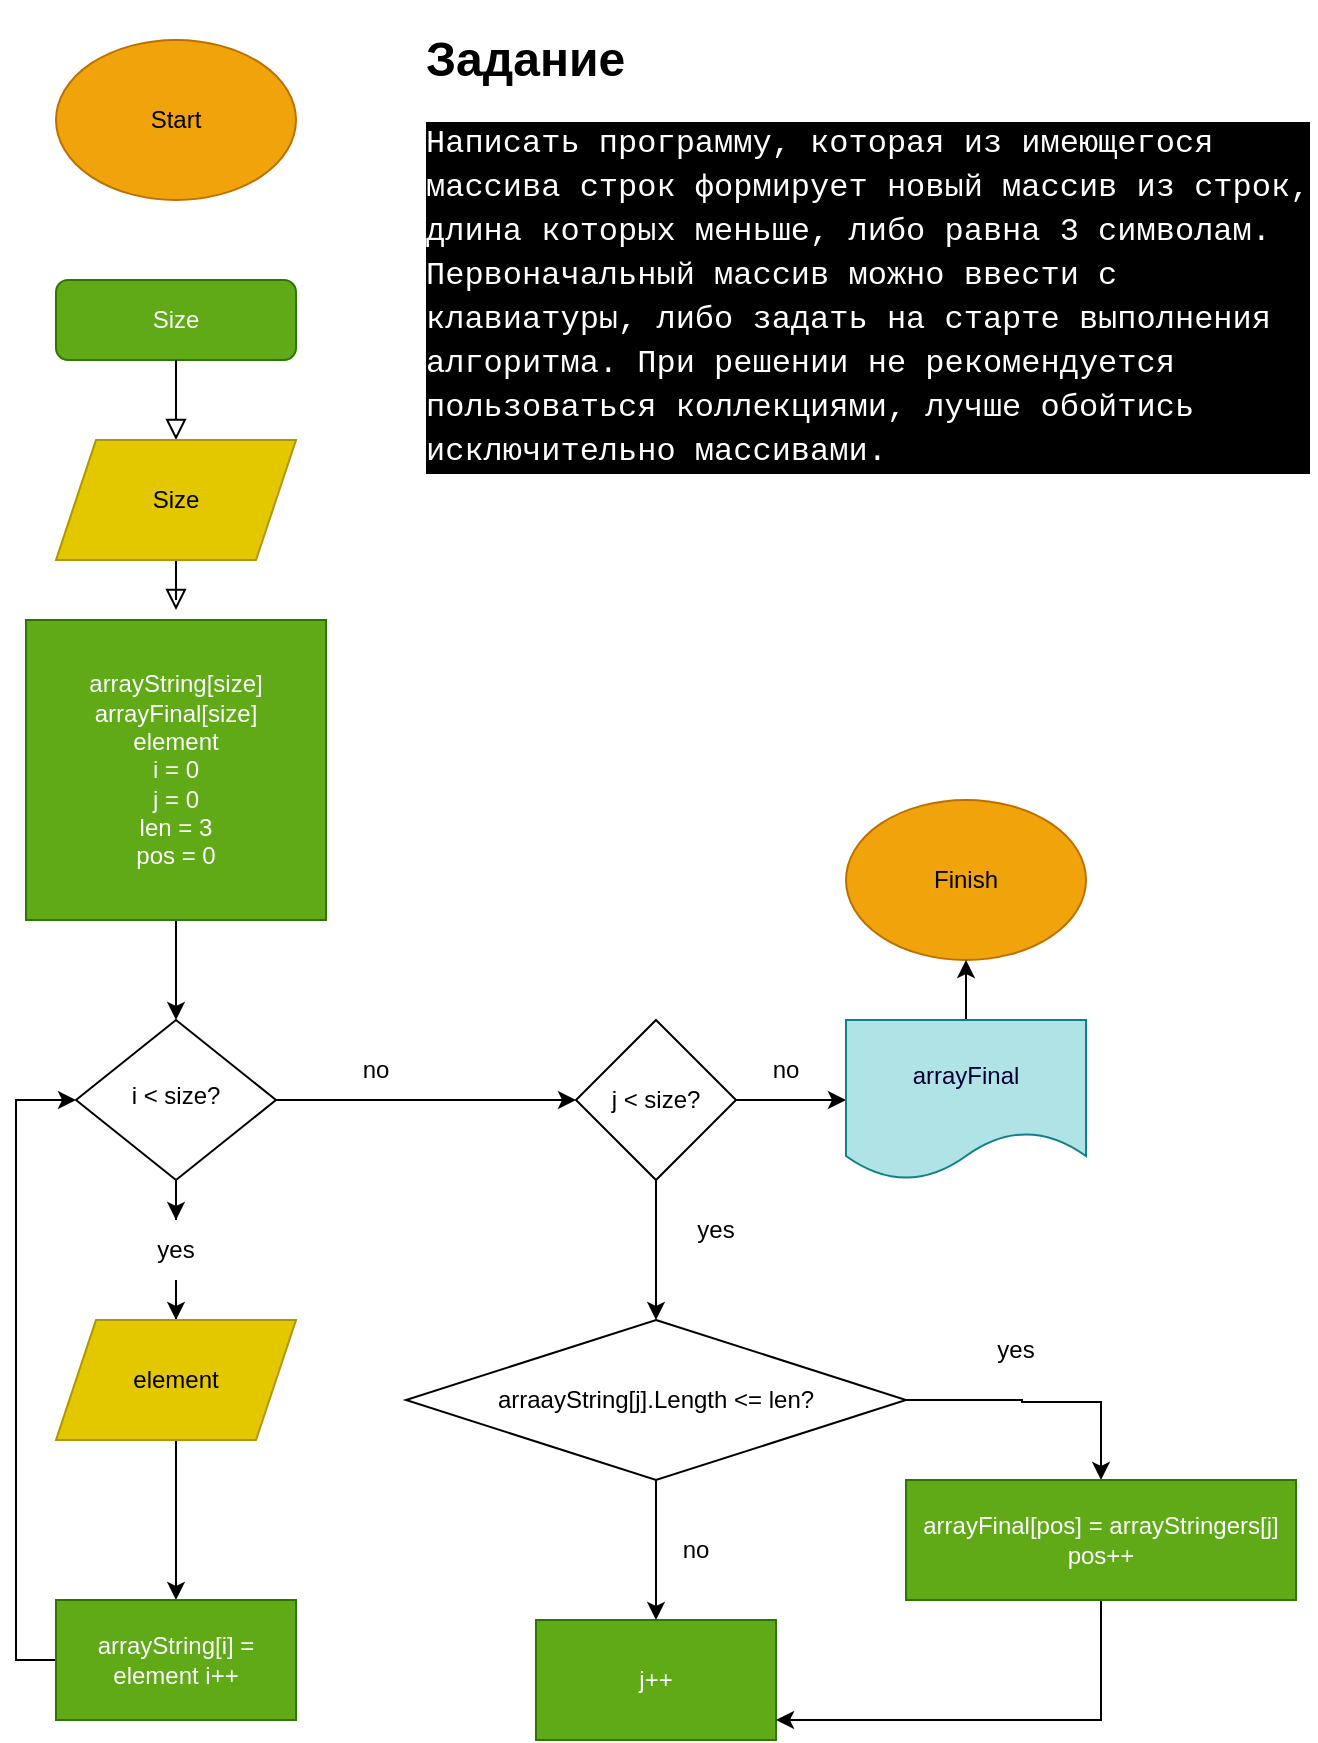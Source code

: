 <mxfile version="21.3.7" type="device">
  <diagram id="C5RBs43oDa-KdzZeNtuy" name="Page-1">
    <mxGraphModel dx="1098" dy="820" grid="1" gridSize="10" guides="1" tooltips="1" connect="1" arrows="1" fold="1" page="1" pageScale="1" pageWidth="827" pageHeight="1169" math="0" shadow="0">
      <root>
        <mxCell id="WIyWlLk6GJQsqaUBKTNV-0" />
        <mxCell id="WIyWlLk6GJQsqaUBKTNV-1" parent="WIyWlLk6GJQsqaUBKTNV-0" />
        <mxCell id="WIyWlLk6GJQsqaUBKTNV-2" value="" style="rounded=0;html=1;jettySize=auto;orthogonalLoop=1;fontSize=11;endArrow=block;endFill=0;endSize=8;strokeWidth=1;shadow=0;labelBackgroundColor=none;edgeStyle=orthogonalEdgeStyle;" parent="WIyWlLk6GJQsqaUBKTNV-1" source="vkLaDQBYU7VNGpB1x1vO-4" edge="1">
          <mxGeometry relative="1" as="geometry">
            <mxPoint x="360" y="325" as="targetPoint" />
          </mxGeometry>
        </mxCell>
        <mxCell id="WIyWlLk6GJQsqaUBKTNV-3" value="Size" style="rounded=1;whiteSpace=wrap;html=1;fontSize=12;glass=0;strokeWidth=1;shadow=0;fillColor=#60a917;fontColor=#ffffff;strokeColor=#2D7600;" parent="WIyWlLk6GJQsqaUBKTNV-1" vertex="1">
          <mxGeometry x="300" y="160" width="120" height="40" as="geometry" />
        </mxCell>
        <mxCell id="vkLaDQBYU7VNGpB1x1vO-10" value="" style="edgeStyle=orthogonalEdgeStyle;rounded=0;orthogonalLoop=1;jettySize=auto;html=1;" edge="1" parent="WIyWlLk6GJQsqaUBKTNV-1" source="vkLaDQBYU7VNGpB1x1vO-11" target="vkLaDQBYU7VNGpB1x1vO-9">
          <mxGeometry relative="1" as="geometry" />
        </mxCell>
        <mxCell id="vkLaDQBYU7VNGpB1x1vO-17" value="" style="edgeStyle=orthogonalEdgeStyle;rounded=0;orthogonalLoop=1;jettySize=auto;html=1;" edge="1" parent="WIyWlLk6GJQsqaUBKTNV-1" source="WIyWlLk6GJQsqaUBKTNV-10" target="vkLaDQBYU7VNGpB1x1vO-16">
          <mxGeometry relative="1" as="geometry" />
        </mxCell>
        <mxCell id="WIyWlLk6GJQsqaUBKTNV-10" value="i &amp;lt; size?" style="rhombus;whiteSpace=wrap;html=1;shadow=0;fontFamily=Helvetica;fontSize=12;align=center;strokeWidth=1;spacing=6;spacingTop=-4;" parent="WIyWlLk6GJQsqaUBKTNV-1" vertex="1">
          <mxGeometry x="310" y="530" width="100" height="80" as="geometry" />
        </mxCell>
        <mxCell id="vkLaDQBYU7VNGpB1x1vO-0" value="Finish" style="ellipse;whiteSpace=wrap;html=1;fillColor=#f0a30a;fontColor=#000000;strokeColor=#BD7000;" vertex="1" parent="WIyWlLk6GJQsqaUBKTNV-1">
          <mxGeometry x="695" y="420" width="120" height="80" as="geometry" />
        </mxCell>
        <mxCell id="vkLaDQBYU7VNGpB1x1vO-1" value="Start&lt;br&gt;" style="ellipse;whiteSpace=wrap;html=1;fillColor=#f0a30a;fontColor=#000000;strokeColor=#BD7000;" vertex="1" parent="WIyWlLk6GJQsqaUBKTNV-1">
          <mxGeometry x="300" y="40" width="120" height="80" as="geometry" />
        </mxCell>
        <mxCell id="vkLaDQBYU7VNGpB1x1vO-3" value="&lt;h1&gt;Задание&lt;/h1&gt;&lt;h1&gt;&lt;div style=&quot;color: rgb(255, 255, 255); background-color: rgb(0, 0, 0); font-family: Consolas, &amp;quot;Courier New&amp;quot;, monospace; font-weight: normal; font-size: 16px; line-height: 22px;&quot;&gt;&lt;div&gt;Написать программу, которая из имеющегося массива строк формирует новый массив из строк, длина которых меньше, либо равна 3 символам. Первоначальный массив можно ввести с клавиатуры, либо задать на старте выполнения алгоритма. При решении не рекомендуется пользоваться коллекциями, лучше обойтись исключительно массивами.&lt;/div&gt;&lt;/div&gt;&lt;/h1&gt;" style="text;html=1;strokeColor=none;fillColor=none;spacing=5;spacingTop=-20;whiteSpace=wrap;overflow=hidden;rounded=0;" vertex="1" parent="WIyWlLk6GJQsqaUBKTNV-1">
          <mxGeometry x="480" y="30" width="450" height="250" as="geometry" />
        </mxCell>
        <mxCell id="vkLaDQBYU7VNGpB1x1vO-5" value="" style="rounded=0;html=1;jettySize=auto;orthogonalLoop=1;fontSize=11;endArrow=block;endFill=0;endSize=8;strokeWidth=1;shadow=0;labelBackgroundColor=none;edgeStyle=orthogonalEdgeStyle;" edge="1" parent="WIyWlLk6GJQsqaUBKTNV-1" source="WIyWlLk6GJQsqaUBKTNV-3" target="vkLaDQBYU7VNGpB1x1vO-4">
          <mxGeometry relative="1" as="geometry">
            <mxPoint x="360" y="200" as="sourcePoint" />
            <mxPoint x="360" y="285" as="targetPoint" />
          </mxGeometry>
        </mxCell>
        <mxCell id="vkLaDQBYU7VNGpB1x1vO-4" value="Size" style="shape=parallelogram;perimeter=parallelogramPerimeter;whiteSpace=wrap;html=1;fixedSize=1;fillColor=#e3c800;fontColor=#000000;strokeColor=#B09500;" vertex="1" parent="WIyWlLk6GJQsqaUBKTNV-1">
          <mxGeometry x="300" y="240" width="120" height="60" as="geometry" />
        </mxCell>
        <mxCell id="vkLaDQBYU7VNGpB1x1vO-7" value="" style="edgeStyle=orthogonalEdgeStyle;rounded=0;orthogonalLoop=1;jettySize=auto;html=1;" edge="1" parent="WIyWlLk6GJQsqaUBKTNV-1" source="vkLaDQBYU7VNGpB1x1vO-6" target="WIyWlLk6GJQsqaUBKTNV-10">
          <mxGeometry relative="1" as="geometry" />
        </mxCell>
        <mxCell id="vkLaDQBYU7VNGpB1x1vO-6" value="arrayString[size]&lt;br&gt;arrayFinal[size]&lt;br&gt;element&lt;br&gt;i = 0&lt;br&gt;j = 0&lt;br&gt;len = 3&lt;br&gt;pos = 0" style="whiteSpace=wrap;html=1;aspect=fixed;fillColor=#60a917;fontColor=#ffffff;strokeColor=#2D7600;" vertex="1" parent="WIyWlLk6GJQsqaUBKTNV-1">
          <mxGeometry x="285" y="330" width="150" height="150" as="geometry" />
        </mxCell>
        <mxCell id="vkLaDQBYU7VNGpB1x1vO-14" value="" style="edgeStyle=orthogonalEdgeStyle;rounded=0;orthogonalLoop=1;jettySize=auto;html=1;" edge="1" parent="WIyWlLk6GJQsqaUBKTNV-1" source="vkLaDQBYU7VNGpB1x1vO-9" target="vkLaDQBYU7VNGpB1x1vO-13">
          <mxGeometry relative="1" as="geometry" />
        </mxCell>
        <mxCell id="vkLaDQBYU7VNGpB1x1vO-9" value="element" style="shape=parallelogram;perimeter=parallelogramPerimeter;whiteSpace=wrap;html=1;fixedSize=1;fillColor=#e3c800;fontColor=#000000;strokeColor=#B09500;" vertex="1" parent="WIyWlLk6GJQsqaUBKTNV-1">
          <mxGeometry x="300" y="680" width="120" height="60" as="geometry" />
        </mxCell>
        <mxCell id="vkLaDQBYU7VNGpB1x1vO-12" value="" style="edgeStyle=orthogonalEdgeStyle;rounded=0;orthogonalLoop=1;jettySize=auto;html=1;" edge="1" parent="WIyWlLk6GJQsqaUBKTNV-1" source="WIyWlLk6GJQsqaUBKTNV-10" target="vkLaDQBYU7VNGpB1x1vO-11">
          <mxGeometry relative="1" as="geometry">
            <mxPoint x="360" y="610" as="sourcePoint" />
            <mxPoint x="360" y="680" as="targetPoint" />
          </mxGeometry>
        </mxCell>
        <mxCell id="vkLaDQBYU7VNGpB1x1vO-11" value="yes" style="text;html=1;strokeColor=none;fillColor=none;align=center;verticalAlign=middle;whiteSpace=wrap;rounded=0;" vertex="1" parent="WIyWlLk6GJQsqaUBKTNV-1">
          <mxGeometry x="330" y="630" width="60" height="30" as="geometry" />
        </mxCell>
        <mxCell id="vkLaDQBYU7VNGpB1x1vO-15" style="edgeStyle=orthogonalEdgeStyle;rounded=0;orthogonalLoop=1;jettySize=auto;html=1;entryX=0;entryY=0.5;entryDx=0;entryDy=0;" edge="1" parent="WIyWlLk6GJQsqaUBKTNV-1" source="vkLaDQBYU7VNGpB1x1vO-13" target="WIyWlLk6GJQsqaUBKTNV-10">
          <mxGeometry relative="1" as="geometry">
            <mxPoint x="190" y="550" as="targetPoint" />
            <Array as="points">
              <mxPoint x="280" y="850" />
              <mxPoint x="280" y="570" />
            </Array>
          </mxGeometry>
        </mxCell>
        <mxCell id="vkLaDQBYU7VNGpB1x1vO-13" value="arrayString[i] = element i++" style="rounded=0;whiteSpace=wrap;html=1;fillColor=#60a917;fontColor=#ffffff;strokeColor=#2D7600;" vertex="1" parent="WIyWlLk6GJQsqaUBKTNV-1">
          <mxGeometry x="300" y="820" width="120" height="60" as="geometry" />
        </mxCell>
        <mxCell id="vkLaDQBYU7VNGpB1x1vO-21" value="" style="edgeStyle=orthogonalEdgeStyle;rounded=0;orthogonalLoop=1;jettySize=auto;html=1;" edge="1" parent="WIyWlLk6GJQsqaUBKTNV-1" source="vkLaDQBYU7VNGpB1x1vO-16" target="vkLaDQBYU7VNGpB1x1vO-19">
          <mxGeometry relative="1" as="geometry" />
        </mxCell>
        <mxCell id="vkLaDQBYU7VNGpB1x1vO-23" value="" style="edgeStyle=orthogonalEdgeStyle;rounded=0;orthogonalLoop=1;jettySize=auto;html=1;" edge="1" parent="WIyWlLk6GJQsqaUBKTNV-1" source="vkLaDQBYU7VNGpB1x1vO-16" target="vkLaDQBYU7VNGpB1x1vO-22">
          <mxGeometry relative="1" as="geometry" />
        </mxCell>
        <mxCell id="vkLaDQBYU7VNGpB1x1vO-16" value="j &amp;lt; size?" style="rhombus;whiteSpace=wrap;html=1;" vertex="1" parent="WIyWlLk6GJQsqaUBKTNV-1">
          <mxGeometry x="560" y="530" width="80" height="80" as="geometry" />
        </mxCell>
        <mxCell id="vkLaDQBYU7VNGpB1x1vO-18" value="no" style="text;html=1;strokeColor=none;fillColor=none;align=center;verticalAlign=middle;whiteSpace=wrap;rounded=0;" vertex="1" parent="WIyWlLk6GJQsqaUBKTNV-1">
          <mxGeometry x="430" y="540" width="60" height="30" as="geometry" />
        </mxCell>
        <mxCell id="vkLaDQBYU7VNGpB1x1vO-20" value="" style="edgeStyle=orthogonalEdgeStyle;rounded=0;orthogonalLoop=1;jettySize=auto;html=1;" edge="1" parent="WIyWlLk6GJQsqaUBKTNV-1" source="vkLaDQBYU7VNGpB1x1vO-19" target="vkLaDQBYU7VNGpB1x1vO-0">
          <mxGeometry relative="1" as="geometry" />
        </mxCell>
        <mxCell id="vkLaDQBYU7VNGpB1x1vO-19" value="&lt;font color=&quot;#000033&quot;&gt;arrayFinal&lt;/font&gt;" style="shape=document;whiteSpace=wrap;html=1;boundedLbl=1;fillColor=#b0e3e6;strokeColor=#0e8088;" vertex="1" parent="WIyWlLk6GJQsqaUBKTNV-1">
          <mxGeometry x="695" y="530" width="120" height="80" as="geometry" />
        </mxCell>
        <mxCell id="vkLaDQBYU7VNGpB1x1vO-27" value="" style="edgeStyle=orthogonalEdgeStyle;rounded=0;orthogonalLoop=1;jettySize=auto;html=1;" edge="1" parent="WIyWlLk6GJQsqaUBKTNV-1" source="vkLaDQBYU7VNGpB1x1vO-22" target="vkLaDQBYU7VNGpB1x1vO-26">
          <mxGeometry relative="1" as="geometry" />
        </mxCell>
        <mxCell id="vkLaDQBYU7VNGpB1x1vO-30" style="edgeStyle=orthogonalEdgeStyle;rounded=0;orthogonalLoop=1;jettySize=auto;html=1;entryX=0.5;entryY=0;entryDx=0;entryDy=0;" edge="1" parent="WIyWlLk6GJQsqaUBKTNV-1" source="vkLaDQBYU7VNGpB1x1vO-22" target="vkLaDQBYU7VNGpB1x1vO-29">
          <mxGeometry relative="1" as="geometry">
            <mxPoint x="860" y="720" as="targetPoint" />
            <Array as="points">
              <mxPoint x="783" y="720" />
              <mxPoint x="783" y="721" />
              <mxPoint x="823" y="721" />
            </Array>
          </mxGeometry>
        </mxCell>
        <mxCell id="vkLaDQBYU7VNGpB1x1vO-22" value="arraayString[j].Length &amp;lt;= len?" style="rhombus;whiteSpace=wrap;html=1;" vertex="1" parent="WIyWlLk6GJQsqaUBKTNV-1">
          <mxGeometry x="475" y="680" width="250" height="80" as="geometry" />
        </mxCell>
        <mxCell id="vkLaDQBYU7VNGpB1x1vO-24" value="no" style="text;html=1;strokeColor=none;fillColor=none;align=center;verticalAlign=middle;whiteSpace=wrap;rounded=0;" vertex="1" parent="WIyWlLk6GJQsqaUBKTNV-1">
          <mxGeometry x="635" y="540" width="60" height="30" as="geometry" />
        </mxCell>
        <mxCell id="vkLaDQBYU7VNGpB1x1vO-25" value="yes" style="text;html=1;strokeColor=none;fillColor=none;align=center;verticalAlign=middle;whiteSpace=wrap;rounded=0;" vertex="1" parent="WIyWlLk6GJQsqaUBKTNV-1">
          <mxGeometry x="600" y="620" width="60" height="30" as="geometry" />
        </mxCell>
        <mxCell id="vkLaDQBYU7VNGpB1x1vO-26" value="j++" style="rounded=0;whiteSpace=wrap;html=1;fillColor=#60a917;strokeColor=#2D7600;fontColor=#ffffff;" vertex="1" parent="WIyWlLk6GJQsqaUBKTNV-1">
          <mxGeometry x="540" y="830" width="120" height="60" as="geometry" />
        </mxCell>
        <mxCell id="vkLaDQBYU7VNGpB1x1vO-28" value="no" style="text;html=1;strokeColor=none;fillColor=none;align=center;verticalAlign=middle;whiteSpace=wrap;rounded=0;" vertex="1" parent="WIyWlLk6GJQsqaUBKTNV-1">
          <mxGeometry x="590" y="780" width="60" height="30" as="geometry" />
        </mxCell>
        <mxCell id="vkLaDQBYU7VNGpB1x1vO-32" style="edgeStyle=orthogonalEdgeStyle;rounded=0;orthogonalLoop=1;jettySize=auto;html=1;" edge="1" parent="WIyWlLk6GJQsqaUBKTNV-1" source="vkLaDQBYU7VNGpB1x1vO-29" target="vkLaDQBYU7VNGpB1x1vO-26">
          <mxGeometry relative="1" as="geometry">
            <mxPoint x="822.5" y="880" as="targetPoint" />
            <Array as="points">
              <mxPoint x="823" y="880" />
            </Array>
          </mxGeometry>
        </mxCell>
        <mxCell id="vkLaDQBYU7VNGpB1x1vO-29" value="arrayFinal[pos] = arrayStringers[j] pos++" style="rounded=0;whiteSpace=wrap;html=1;fillColor=#60a917;fontColor=#ffffff;strokeColor=#2D7600;" vertex="1" parent="WIyWlLk6GJQsqaUBKTNV-1">
          <mxGeometry x="725" y="760" width="195" height="60" as="geometry" />
        </mxCell>
        <mxCell id="vkLaDQBYU7VNGpB1x1vO-31" value="yes" style="text;html=1;strokeColor=none;fillColor=none;align=center;verticalAlign=middle;whiteSpace=wrap;rounded=0;" vertex="1" parent="WIyWlLk6GJQsqaUBKTNV-1">
          <mxGeometry x="750" y="680" width="60" height="30" as="geometry" />
        </mxCell>
      </root>
    </mxGraphModel>
  </diagram>
</mxfile>
